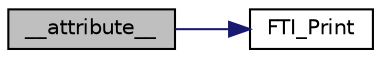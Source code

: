 digraph "__attribute__"
{
 // LATEX_PDF_SIZE
  edge [fontname="Helvetica",fontsize="10",labelfontname="Helvetica",labelfontsize="10"];
  node [fontname="Helvetica",fontsize="10",shape=record];
  rankdir="LR";
  Node1 [label="__attribute__",height=0.2,width=0.4,color="black", fillcolor="grey75", style="filled", fontcolor="black",tooltip="Varidic function that cleans the execution when an error occurs."];
  Node1 -> Node2 [color="midnightblue",fontsize="10",style="solid"];
  Node2 [label="FTI_Print",height=0.2,width=0.4,color="black", fillcolor="white", style="filled",URL="$api_8c.html#a691a9e560e92286bb5bc1b5cf2f7b199",tooltip="Prints FTI messages."];
}
